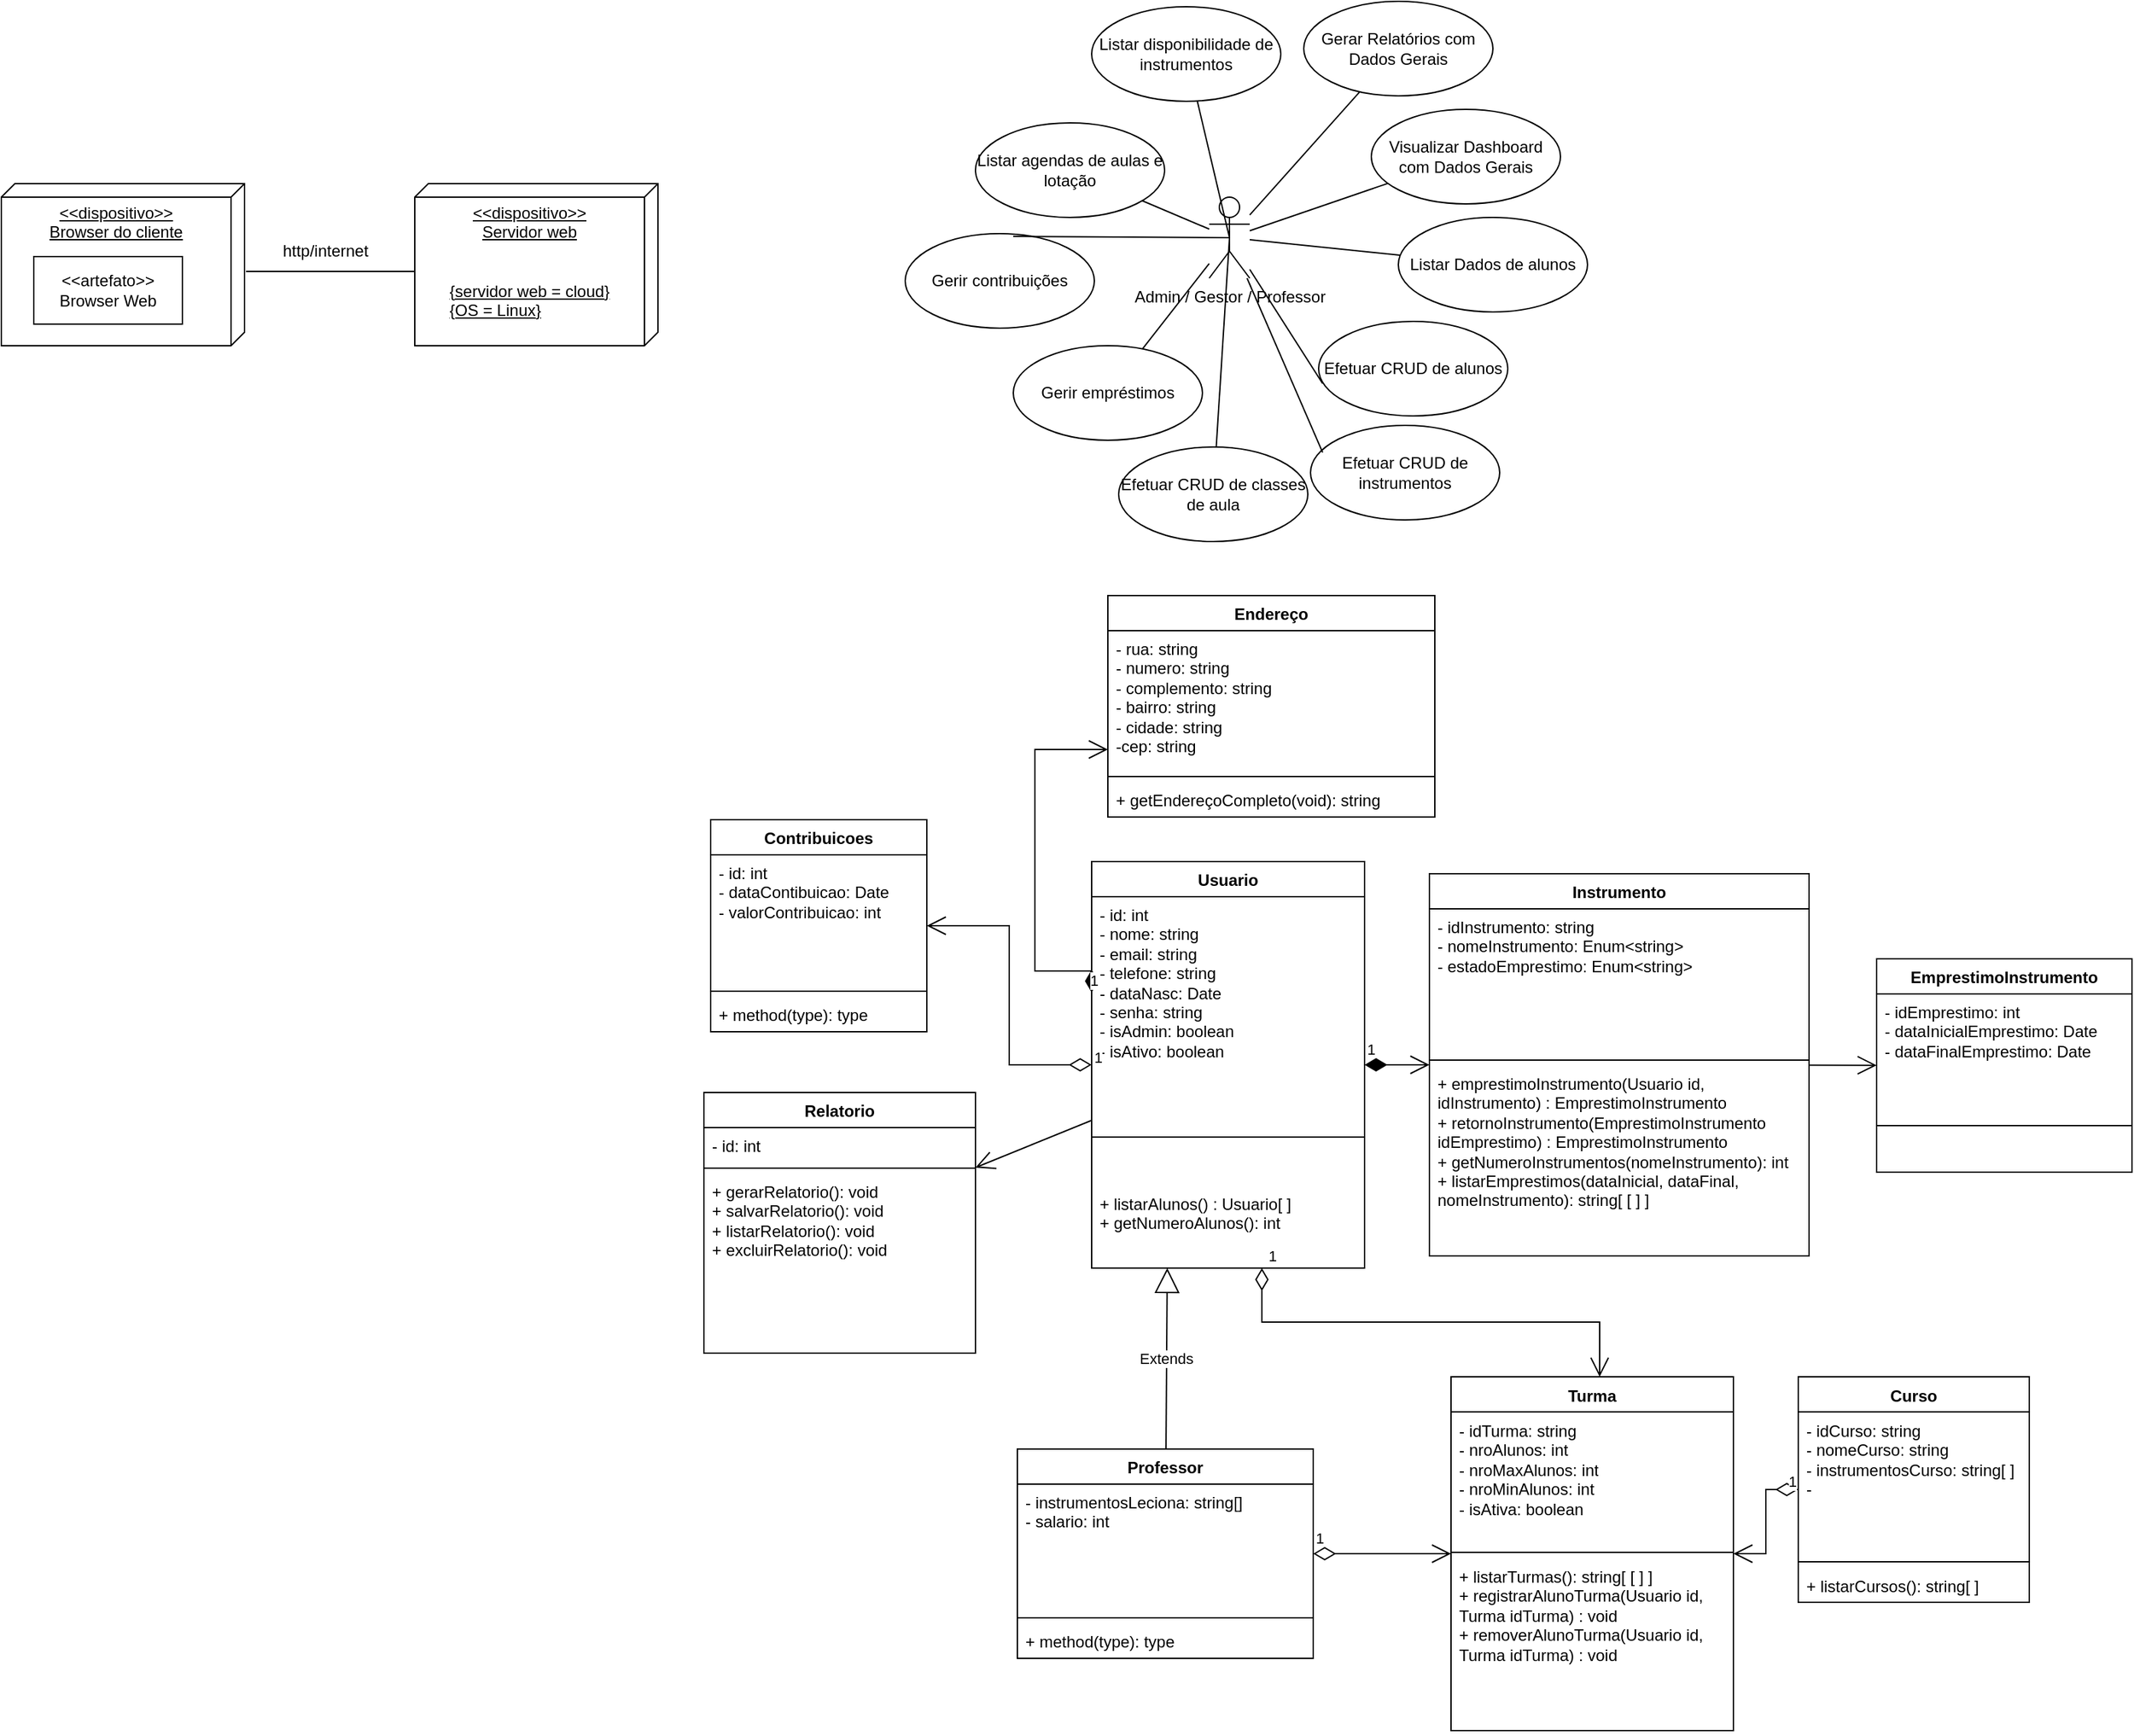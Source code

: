 <mxfile version="21.7.4" type="github">
  <diagram name="Página-1" id="OuaDPxV6vWgWIFLeQTGV">
    <mxGraphModel dx="3125" dy="938" grid="0" gridSize="10" guides="1" tooltips="1" connect="1" arrows="1" fold="1" page="1" pageScale="1" pageWidth="827" pageHeight="1169" math="0" shadow="0">
      <root>
        <mxCell id="0" />
        <mxCell id="1" parent="0" />
        <mxCell id="aUn-TZOy5CU89tunpi1s-1" value="Admin / Gestor / Professor&lt;br&gt;" style="shape=umlActor;verticalLabelPosition=bottom;verticalAlign=top;html=1;outlineConnect=0;" parent="1" vertex="1">
          <mxGeometry x="260" y="245" width="30" height="60" as="geometry" />
        </mxCell>
        <mxCell id="aUn-TZOy5CU89tunpi1s-5" value="Efetuar CRUD de alunos" style="ellipse;whiteSpace=wrap;html=1;" parent="1" vertex="1">
          <mxGeometry x="341" y="337" width="140" height="70" as="geometry" />
        </mxCell>
        <mxCell id="aUn-TZOy5CU89tunpi1s-8" value="" style="endArrow=none;html=1;rounded=0;entryX=0.021;entryY=0.657;entryDx=0;entryDy=0;entryPerimeter=0;" parent="1" source="aUn-TZOy5CU89tunpi1s-1" target="aUn-TZOy5CU89tunpi1s-5" edge="1">
          <mxGeometry width="50" height="50" relative="1" as="geometry">
            <mxPoint x="230" y="450" as="sourcePoint" />
            <mxPoint x="280" y="400" as="targetPoint" />
          </mxGeometry>
        </mxCell>
        <mxCell id="aUn-TZOy5CU89tunpi1s-9" value="Efetuar CRUD de instrumentos" style="ellipse;whiteSpace=wrap;html=1;" parent="1" vertex="1">
          <mxGeometry x="335" y="414" width="140" height="70" as="geometry" />
        </mxCell>
        <mxCell id="aUn-TZOy5CU89tunpi1s-10" value="" style="endArrow=none;html=1;rounded=0;entryX=0.064;entryY=0.286;entryDx=0;entryDy=0;entryPerimeter=0;" parent="1" source="aUn-TZOy5CU89tunpi1s-1" target="aUn-TZOy5CU89tunpi1s-9" edge="1">
          <mxGeometry width="50" height="50" relative="1" as="geometry">
            <mxPoint x="230" y="450" as="sourcePoint" />
            <mxPoint x="280" y="400" as="targetPoint" />
          </mxGeometry>
        </mxCell>
        <mxCell id="aUn-TZOy5CU89tunpi1s-11" value="Gerir empréstimos" style="ellipse;whiteSpace=wrap;html=1;" parent="1" vertex="1">
          <mxGeometry x="115" y="355" width="140" height="70" as="geometry" />
        </mxCell>
        <mxCell id="aUn-TZOy5CU89tunpi1s-13" value="" style="endArrow=none;html=1;rounded=0;" parent="1" source="aUn-TZOy5CU89tunpi1s-11" target="aUn-TZOy5CU89tunpi1s-1" edge="1">
          <mxGeometry width="50" height="50" relative="1" as="geometry">
            <mxPoint x="230" y="450" as="sourcePoint" />
            <mxPoint x="280" y="400" as="targetPoint" />
          </mxGeometry>
        </mxCell>
        <mxCell id="aUn-TZOy5CU89tunpi1s-14" value="Gerir contribuições" style="ellipse;whiteSpace=wrap;html=1;" parent="1" vertex="1">
          <mxGeometry x="35" y="272" width="140" height="70" as="geometry" />
        </mxCell>
        <mxCell id="aUn-TZOy5CU89tunpi1s-15" value="" style="endArrow=none;html=1;rounded=0;entryX=0.5;entryY=0.5;entryDx=0;entryDy=0;entryPerimeter=0;exitX=0.571;exitY=0.029;exitDx=0;exitDy=0;exitPerimeter=0;" parent="1" source="aUn-TZOy5CU89tunpi1s-14" target="aUn-TZOy5CU89tunpi1s-1" edge="1">
          <mxGeometry width="50" height="50" relative="1" as="geometry">
            <mxPoint x="230" y="450" as="sourcePoint" />
            <mxPoint x="280" y="400" as="targetPoint" />
          </mxGeometry>
        </mxCell>
        <mxCell id="aUn-TZOy5CU89tunpi1s-16" value="Listar Dados de alunos" style="ellipse;whiteSpace=wrap;html=1;" parent="1" vertex="1">
          <mxGeometry x="400" y="260" width="140" height="70" as="geometry" />
        </mxCell>
        <mxCell id="aUn-TZOy5CU89tunpi1s-17" value="" style="endArrow=none;html=1;rounded=0;" parent="1" source="aUn-TZOy5CU89tunpi1s-1" target="aUn-TZOy5CU89tunpi1s-16" edge="1">
          <mxGeometry width="50" height="50" relative="1" as="geometry">
            <mxPoint x="230" y="450" as="sourcePoint" />
            <mxPoint x="280" y="400" as="targetPoint" />
          </mxGeometry>
        </mxCell>
        <mxCell id="aUn-TZOy5CU89tunpi1s-18" value="Efetuar CRUD de classes de aula" style="ellipse;whiteSpace=wrap;html=1;" parent="1" vertex="1">
          <mxGeometry x="193" y="430" width="140" height="70" as="geometry" />
        </mxCell>
        <mxCell id="aUn-TZOy5CU89tunpi1s-19" value="" style="endArrow=none;html=1;rounded=0;exitX=0.5;exitY=0.5;exitDx=0;exitDy=0;exitPerimeter=0;" parent="1" source="aUn-TZOy5CU89tunpi1s-1" target="aUn-TZOy5CU89tunpi1s-18" edge="1">
          <mxGeometry width="50" height="50" relative="1" as="geometry">
            <mxPoint x="480" y="630" as="sourcePoint" />
            <mxPoint x="530" y="580" as="targetPoint" />
          </mxGeometry>
        </mxCell>
        <mxCell id="aUn-TZOy5CU89tunpi1s-20" value="Visualizar Dashboard com Dados Gerais" style="ellipse;whiteSpace=wrap;html=1;" parent="1" vertex="1">
          <mxGeometry x="380" y="180" width="140" height="70" as="geometry" />
        </mxCell>
        <mxCell id="aUn-TZOy5CU89tunpi1s-21" value="" style="endArrow=none;html=1;rounded=0;" parent="1" source="aUn-TZOy5CU89tunpi1s-1" target="aUn-TZOy5CU89tunpi1s-20" edge="1">
          <mxGeometry width="50" height="50" relative="1" as="geometry">
            <mxPoint x="270" y="180" as="sourcePoint" />
            <mxPoint x="320" y="130" as="targetPoint" />
          </mxGeometry>
        </mxCell>
        <mxCell id="aUn-TZOy5CU89tunpi1s-22" value="Gerar Relatórios com Dados Gerais" style="ellipse;whiteSpace=wrap;html=1;" parent="1" vertex="1">
          <mxGeometry x="330" y="100" width="140" height="70" as="geometry" />
        </mxCell>
        <mxCell id="aUn-TZOy5CU89tunpi1s-23" value="" style="endArrow=none;html=1;rounded=0;" parent="1" source="aUn-TZOy5CU89tunpi1s-1" target="aUn-TZOy5CU89tunpi1s-22" edge="1">
          <mxGeometry width="50" height="50" relative="1" as="geometry">
            <mxPoint x="250" y="150" as="sourcePoint" />
            <mxPoint x="300" y="100" as="targetPoint" />
          </mxGeometry>
        </mxCell>
        <mxCell id="aUn-TZOy5CU89tunpi1s-24" value="Listar agendas de aulas e lotação" style="ellipse;whiteSpace=wrap;html=1;" parent="1" vertex="1">
          <mxGeometry x="87" y="190" width="140" height="70" as="geometry" />
        </mxCell>
        <mxCell id="aUn-TZOy5CU89tunpi1s-25" value="" style="endArrow=none;html=1;rounded=0;" parent="1" source="aUn-TZOy5CU89tunpi1s-1" target="aUn-TZOy5CU89tunpi1s-24" edge="1">
          <mxGeometry width="50" height="50" relative="1" as="geometry">
            <mxPoint x="150.125" y="180" as="sourcePoint" />
            <mxPoint x="160" y="110" as="targetPoint" />
          </mxGeometry>
        </mxCell>
        <mxCell id="aUn-TZOy5CU89tunpi1s-26" value="Listar disponibilidade de instrumentos" style="ellipse;whiteSpace=wrap;html=1;" parent="1" vertex="1">
          <mxGeometry x="173" y="104" width="140" height="70" as="geometry" />
        </mxCell>
        <mxCell id="aUn-TZOy5CU89tunpi1s-27" value="" style="endArrow=none;html=1;rounded=0;exitX=0.5;exitY=0.5;exitDx=0;exitDy=0;exitPerimeter=0;" parent="1" source="aUn-TZOy5CU89tunpi1s-1" target="aUn-TZOy5CU89tunpi1s-26" edge="1">
          <mxGeometry width="50" height="50" relative="1" as="geometry">
            <mxPoint x="170" y="193.627" as="sourcePoint" />
            <mxPoint x="350" y="130" as="targetPoint" />
          </mxGeometry>
        </mxCell>
        <mxCell id="aUn-TZOy5CU89tunpi1s-32" value="Usuario" style="swimlane;fontStyle=1;align=center;verticalAlign=top;childLayout=stackLayout;horizontal=1;startSize=26;horizontalStack=0;resizeParent=1;resizeParentMax=0;resizeLast=0;collapsible=1;marginBottom=0;whiteSpace=wrap;html=1;" parent="1" vertex="1">
          <mxGeometry x="173" y="737" width="202" height="301" as="geometry" />
        </mxCell>
        <mxCell id="aUn-TZOy5CU89tunpi1s-33" value="- id: int&lt;br&gt;- nome: string&lt;br&gt;- email: string&lt;br&gt;- telefone: string&lt;br&gt;- dataNasc: Date&lt;br&gt;- senha: string&lt;br&gt;- isAdmin: boolean&lt;br&gt;- isAtivo: boolean" style="text;strokeColor=none;fillColor=none;align=left;verticalAlign=top;spacingLeft=4;spacingRight=4;overflow=hidden;rotatable=0;points=[[0,0.5],[1,0.5]];portConstraint=eastwest;whiteSpace=wrap;html=1;" parent="aUn-TZOy5CU89tunpi1s-32" vertex="1">
          <mxGeometry y="26" width="202" height="142" as="geometry" />
        </mxCell>
        <mxCell id="aUn-TZOy5CU89tunpi1s-34" value="" style="line;strokeWidth=1;fillColor=none;align=left;verticalAlign=middle;spacingTop=-1;spacingLeft=3;spacingRight=3;rotatable=0;labelPosition=right;points=[];portConstraint=eastwest;strokeColor=inherit;" parent="aUn-TZOy5CU89tunpi1s-32" vertex="1">
          <mxGeometry y="168" width="202" height="72" as="geometry" />
        </mxCell>
        <mxCell id="aUn-TZOy5CU89tunpi1s-35" value="+ listarAlunos() : Usuario[ ]&lt;br&gt;+ getNumeroAlunos(): int" style="text;strokeColor=none;fillColor=none;align=left;verticalAlign=top;spacingLeft=4;spacingRight=4;overflow=hidden;rotatable=0;points=[[0,0.5],[1,0.5]];portConstraint=eastwest;whiteSpace=wrap;html=1;" parent="aUn-TZOy5CU89tunpi1s-32" vertex="1">
          <mxGeometry y="240" width="202" height="61" as="geometry" />
        </mxCell>
        <mxCell id="aUn-TZOy5CU89tunpi1s-40" value="Endereço" style="swimlane;fontStyle=1;align=center;verticalAlign=top;childLayout=stackLayout;horizontal=1;startSize=26;horizontalStack=0;resizeParent=1;resizeParentMax=0;resizeLast=0;collapsible=1;marginBottom=0;whiteSpace=wrap;html=1;" parent="1" vertex="1">
          <mxGeometry x="185" y="540" width="242" height="164" as="geometry" />
        </mxCell>
        <mxCell id="aUn-TZOy5CU89tunpi1s-41" value="- rua: string&lt;br&gt;- numero: string&lt;br&gt;- complemento: string&lt;br&gt;- bairro: string&lt;br&gt;- cidade: string&lt;br&gt;-cep: string" style="text;strokeColor=none;fillColor=none;align=left;verticalAlign=top;spacingLeft=4;spacingRight=4;overflow=hidden;rotatable=0;points=[[0,0.5],[1,0.5]];portConstraint=eastwest;whiteSpace=wrap;html=1;" parent="aUn-TZOy5CU89tunpi1s-40" vertex="1">
          <mxGeometry y="26" width="242" height="104" as="geometry" />
        </mxCell>
        <mxCell id="aUn-TZOy5CU89tunpi1s-42" value="" style="line;strokeWidth=1;fillColor=none;align=left;verticalAlign=middle;spacingTop=-1;spacingLeft=3;spacingRight=3;rotatable=0;labelPosition=right;points=[];portConstraint=eastwest;strokeColor=inherit;" parent="aUn-TZOy5CU89tunpi1s-40" vertex="1">
          <mxGeometry y="130" width="242" height="8" as="geometry" />
        </mxCell>
        <mxCell id="aUn-TZOy5CU89tunpi1s-43" value="+ getEndereçoCompleto(void): string" style="text;strokeColor=none;fillColor=none;align=left;verticalAlign=top;spacingLeft=4;spacingRight=4;overflow=hidden;rotatable=0;points=[[0,0.5],[1,0.5]];portConstraint=eastwest;whiteSpace=wrap;html=1;" parent="aUn-TZOy5CU89tunpi1s-40" vertex="1">
          <mxGeometry y="138" width="242" height="26" as="geometry" />
        </mxCell>
        <mxCell id="aUn-TZOy5CU89tunpi1s-44" value="Curso" style="swimlane;fontStyle=1;align=center;verticalAlign=top;childLayout=stackLayout;horizontal=1;startSize=26;horizontalStack=0;resizeParent=1;resizeParentMax=0;resizeLast=0;collapsible=1;marginBottom=0;whiteSpace=wrap;html=1;" parent="1" vertex="1">
          <mxGeometry x="696" y="1118.5" width="171" height="167" as="geometry" />
        </mxCell>
        <mxCell id="aUn-TZOy5CU89tunpi1s-45" value="- idCurso: string&lt;br&gt;- nomeCurso: string&lt;br&gt;- instrumentosCurso: string[ ]&lt;br&gt;-&amp;nbsp;" style="text;strokeColor=none;fillColor=none;align=left;verticalAlign=top;spacingLeft=4;spacingRight=4;overflow=hidden;rotatable=0;points=[[0,0.5],[1,0.5]];portConstraint=eastwest;whiteSpace=wrap;html=1;" parent="aUn-TZOy5CU89tunpi1s-44" vertex="1">
          <mxGeometry y="26" width="171" height="107" as="geometry" />
        </mxCell>
        <mxCell id="aUn-TZOy5CU89tunpi1s-46" value="" style="line;strokeWidth=1;fillColor=none;align=left;verticalAlign=middle;spacingTop=-1;spacingLeft=3;spacingRight=3;rotatable=0;labelPosition=right;points=[];portConstraint=eastwest;strokeColor=inherit;" parent="aUn-TZOy5CU89tunpi1s-44" vertex="1">
          <mxGeometry y="133" width="171" height="8" as="geometry" />
        </mxCell>
        <mxCell id="aUn-TZOy5CU89tunpi1s-47" value="+ listarCursos(): string[ ]" style="text;strokeColor=none;fillColor=none;align=left;verticalAlign=top;spacingLeft=4;spacingRight=4;overflow=hidden;rotatable=0;points=[[0,0.5],[1,0.5]];portConstraint=eastwest;whiteSpace=wrap;html=1;" parent="aUn-TZOy5CU89tunpi1s-44" vertex="1">
          <mxGeometry y="141" width="171" height="26" as="geometry" />
        </mxCell>
        <mxCell id="aUn-TZOy5CU89tunpi1s-48" value="Professor" style="swimlane;fontStyle=1;align=center;verticalAlign=top;childLayout=stackLayout;horizontal=1;startSize=26;horizontalStack=0;resizeParent=1;resizeParentMax=0;resizeLast=0;collapsible=1;marginBottom=0;whiteSpace=wrap;html=1;" parent="1" vertex="1">
          <mxGeometry x="118" y="1172" width="219" height="155" as="geometry" />
        </mxCell>
        <mxCell id="aUn-TZOy5CU89tunpi1s-49" value="- instrumentosLeciona: string[]&lt;br&gt;- salario: int" style="text;strokeColor=none;fillColor=none;align=left;verticalAlign=top;spacingLeft=4;spacingRight=4;overflow=hidden;rotatable=0;points=[[0,0.5],[1,0.5]];portConstraint=eastwest;whiteSpace=wrap;html=1;" parent="aUn-TZOy5CU89tunpi1s-48" vertex="1">
          <mxGeometry y="26" width="219" height="95" as="geometry" />
        </mxCell>
        <mxCell id="aUn-TZOy5CU89tunpi1s-50" value="" style="line;strokeWidth=1;fillColor=none;align=left;verticalAlign=middle;spacingTop=-1;spacingLeft=3;spacingRight=3;rotatable=0;labelPosition=right;points=[];portConstraint=eastwest;strokeColor=inherit;" parent="aUn-TZOy5CU89tunpi1s-48" vertex="1">
          <mxGeometry y="121" width="219" height="8" as="geometry" />
        </mxCell>
        <mxCell id="aUn-TZOy5CU89tunpi1s-51" value="+ method(type): type" style="text;strokeColor=none;fillColor=none;align=left;verticalAlign=top;spacingLeft=4;spacingRight=4;overflow=hidden;rotatable=0;points=[[0,0.5],[1,0.5]];portConstraint=eastwest;whiteSpace=wrap;html=1;" parent="aUn-TZOy5CU89tunpi1s-48" vertex="1">
          <mxGeometry y="129" width="219" height="26" as="geometry" />
        </mxCell>
        <mxCell id="aUn-TZOy5CU89tunpi1s-52" value="Instrumento" style="swimlane;fontStyle=1;align=center;verticalAlign=top;childLayout=stackLayout;horizontal=1;startSize=26;horizontalStack=0;resizeParent=1;resizeParentMax=0;resizeLast=0;collapsible=1;marginBottom=0;whiteSpace=wrap;html=1;" parent="1" vertex="1">
          <mxGeometry x="423" y="746" width="281" height="283" as="geometry" />
        </mxCell>
        <mxCell id="aUn-TZOy5CU89tunpi1s-53" value="- idInstrumento: string&lt;br&gt;- nomeInstrumento: Enum&amp;lt;string&amp;gt;&lt;br&gt;- estadoEmprestimo: Enum&amp;lt;string&amp;gt;" style="text;strokeColor=none;fillColor=none;align=left;verticalAlign=top;spacingLeft=4;spacingRight=4;overflow=hidden;rotatable=0;points=[[0,0.5],[1,0.5]];portConstraint=eastwest;whiteSpace=wrap;html=1;" parent="aUn-TZOy5CU89tunpi1s-52" vertex="1">
          <mxGeometry y="26" width="281" height="108" as="geometry" />
        </mxCell>
        <mxCell id="aUn-TZOy5CU89tunpi1s-54" value="" style="line;strokeWidth=1;fillColor=none;align=left;verticalAlign=middle;spacingTop=-1;spacingLeft=3;spacingRight=3;rotatable=0;labelPosition=right;points=[];portConstraint=eastwest;strokeColor=inherit;" parent="aUn-TZOy5CU89tunpi1s-52" vertex="1">
          <mxGeometry y="134" width="281" height="8" as="geometry" />
        </mxCell>
        <mxCell id="aUn-TZOy5CU89tunpi1s-55" value="+ emprestimoInstrumento(Usuario id, idInstrumento) : EmprestimoInstrumento&lt;br&gt;+ retornoInstrumento(EmprestimoInstrumento idEmprestimo) : EmprestimoInstrumento&lt;br&gt;+ getNumeroInstrumentos(nomeInstrumento): int&lt;br&gt;+ listarEmprestimos(dataInicial, dataFinal, nomeInstrumento): string[ [ ] ]" style="text;strokeColor=none;fillColor=none;align=left;verticalAlign=top;spacingLeft=4;spacingRight=4;overflow=hidden;rotatable=0;points=[[0,0.5],[1,0.5]];portConstraint=eastwest;whiteSpace=wrap;html=1;" parent="aUn-TZOy5CU89tunpi1s-52" vertex="1">
          <mxGeometry y="142" width="281" height="141" as="geometry" />
        </mxCell>
        <mxCell id="aUn-TZOy5CU89tunpi1s-56" value="Turma" style="swimlane;fontStyle=1;align=center;verticalAlign=top;childLayout=stackLayout;horizontal=1;startSize=26;horizontalStack=0;resizeParent=1;resizeParentMax=0;resizeLast=0;collapsible=1;marginBottom=0;whiteSpace=wrap;html=1;" parent="1" vertex="1">
          <mxGeometry x="439" y="1118.5" width="209" height="262" as="geometry" />
        </mxCell>
        <mxCell id="aUn-TZOy5CU89tunpi1s-57" value="- idTurma: string&lt;br&gt;- nroAlunos: int&lt;br&gt;- nroMaxAlunos: int&lt;br&gt;- nroMinAlunos: int&lt;br&gt;- isAtiva: boolean" style="text;strokeColor=none;fillColor=none;align=left;verticalAlign=top;spacingLeft=4;spacingRight=4;overflow=hidden;rotatable=0;points=[[0,0.5],[1,0.5]];portConstraint=eastwest;whiteSpace=wrap;html=1;" parent="aUn-TZOy5CU89tunpi1s-56" vertex="1">
          <mxGeometry y="26" width="209" height="100" as="geometry" />
        </mxCell>
        <mxCell id="aUn-TZOy5CU89tunpi1s-58" value="" style="line;strokeWidth=1;fillColor=none;align=left;verticalAlign=middle;spacingTop=-1;spacingLeft=3;spacingRight=3;rotatable=0;labelPosition=right;points=[];portConstraint=eastwest;strokeColor=inherit;" parent="aUn-TZOy5CU89tunpi1s-56" vertex="1">
          <mxGeometry y="126" width="209" height="8" as="geometry" />
        </mxCell>
        <mxCell id="aUn-TZOy5CU89tunpi1s-59" value="+ listarTurmas(): string[ [ ] ]&lt;br&gt;+ registrarAlunoTurma(Usuario id, Turma idTurma) : void&lt;br&gt;+ removerAlunoTurma(Usuario id, Turma idTurma) : void" style="text;strokeColor=none;fillColor=none;align=left;verticalAlign=top;spacingLeft=4;spacingRight=4;overflow=hidden;rotatable=0;points=[[0,0.5],[1,0.5]];portConstraint=eastwest;whiteSpace=wrap;html=1;" parent="aUn-TZOy5CU89tunpi1s-56" vertex="1">
          <mxGeometry y="134" width="209" height="128" as="geometry" />
        </mxCell>
        <mxCell id="aUn-TZOy5CU89tunpi1s-64" value="Extends" style="endArrow=block;endSize=16;endFill=0;html=1;rounded=0;entryX=0.277;entryY=1;entryDx=0;entryDy=0;entryPerimeter=0;" parent="1" source="aUn-TZOy5CU89tunpi1s-48" target="aUn-TZOy5CU89tunpi1s-35" edge="1">
          <mxGeometry width="160" relative="1" as="geometry">
            <mxPoint x="394" y="1074" as="sourcePoint" />
            <mxPoint x="554" y="1074" as="targetPoint" />
          </mxGeometry>
        </mxCell>
        <mxCell id="aUn-TZOy5CU89tunpi1s-67" value="1" style="endArrow=open;html=1;endSize=12;startArrow=diamondThin;startSize=14;startFill=0;edgeStyle=orthogonalEdgeStyle;align=right;verticalAlign=bottom;rounded=0;horizontal=1;" parent="1" source="aUn-TZOy5CU89tunpi1s-44" target="aUn-TZOy5CU89tunpi1s-56" edge="1">
          <mxGeometry x="-1" y="3" relative="1" as="geometry">
            <mxPoint x="394" y="1074" as="sourcePoint" />
            <mxPoint x="554" y="1074" as="targetPoint" />
          </mxGeometry>
        </mxCell>
        <mxCell id="aUn-TZOy5CU89tunpi1s-68" value="1" style="endArrow=open;html=1;endSize=12;startArrow=diamondThin;startSize=14;startFill=0;edgeStyle=orthogonalEdgeStyle;align=left;verticalAlign=bottom;rounded=0;" parent="1" source="aUn-TZOy5CU89tunpi1s-48" target="aUn-TZOy5CU89tunpi1s-56" edge="1">
          <mxGeometry x="-1" y="3" relative="1" as="geometry">
            <mxPoint x="394" y="1074" as="sourcePoint" />
            <mxPoint x="554" y="1074" as="targetPoint" />
          </mxGeometry>
        </mxCell>
        <mxCell id="aUn-TZOy5CU89tunpi1s-70" value="1" style="endArrow=open;html=1;endSize=12;startArrow=diamondThin;startSize=14;startFill=0;edgeStyle=orthogonalEdgeStyle;align=left;verticalAlign=bottom;rounded=0;" parent="1" source="aUn-TZOy5CU89tunpi1s-32" target="aUn-TZOy5CU89tunpi1s-56" edge="1">
          <mxGeometry x="-1" y="3" relative="1" as="geometry">
            <mxPoint x="394" y="1074" as="sourcePoint" />
            <mxPoint x="554" y="1074" as="targetPoint" />
            <Array as="points">
              <mxPoint x="299" y="1078" />
              <mxPoint x="549" y="1078" />
            </Array>
          </mxGeometry>
        </mxCell>
        <mxCell id="aUn-TZOy5CU89tunpi1s-71" value="EmprestimoInstrumento" style="swimlane;fontStyle=1;align=center;verticalAlign=top;childLayout=stackLayout;horizontal=1;startSize=26;horizontalStack=0;resizeParent=1;resizeParentMax=0;resizeLast=0;collapsible=1;marginBottom=0;whiteSpace=wrap;html=1;" parent="1" vertex="1">
          <mxGeometry x="754" y="809" width="189" height="158" as="geometry" />
        </mxCell>
        <mxCell id="aUn-TZOy5CU89tunpi1s-72" value="- idEmprestimo: int&lt;br&gt;- dataInicialEmprestimo: Date&lt;br&gt;- dataFinalEmprestimo: Date" style="text;strokeColor=none;fillColor=none;align=left;verticalAlign=top;spacingLeft=4;spacingRight=4;overflow=hidden;rotatable=0;points=[[0,0.5],[1,0.5]];portConstraint=eastwest;whiteSpace=wrap;html=1;" parent="aUn-TZOy5CU89tunpi1s-71" vertex="1">
          <mxGeometry y="26" width="189" height="63" as="geometry" />
        </mxCell>
        <mxCell id="aUn-TZOy5CU89tunpi1s-73" value="" style="line;strokeWidth=1;fillColor=none;align=left;verticalAlign=middle;spacingTop=-1;spacingLeft=3;spacingRight=3;rotatable=0;labelPosition=right;points=[];portConstraint=eastwest;strokeColor=inherit;" parent="aUn-TZOy5CU89tunpi1s-71" vertex="1">
          <mxGeometry y="89" width="189" height="69" as="geometry" />
        </mxCell>
        <mxCell id="aUn-TZOy5CU89tunpi1s-75" value="1" style="endArrow=open;html=1;endSize=12;startArrow=diamondThin;startSize=14;startFill=1;edgeStyle=orthogonalEdgeStyle;align=left;verticalAlign=bottom;rounded=0;" parent="1" source="aUn-TZOy5CU89tunpi1s-32" target="aUn-TZOy5CU89tunpi1s-52" edge="1">
          <mxGeometry x="-1" y="3" relative="1" as="geometry">
            <mxPoint x="394" y="1074" as="sourcePoint" />
            <mxPoint x="554" y="1074" as="targetPoint" />
          </mxGeometry>
        </mxCell>
        <mxCell id="aUn-TZOy5CU89tunpi1s-78" value="" style="endArrow=open;endFill=1;endSize=12;html=1;rounded=0;" parent="1" source="aUn-TZOy5CU89tunpi1s-52" target="aUn-TZOy5CU89tunpi1s-71" edge="1">
          <mxGeometry width="160" relative="1" as="geometry">
            <mxPoint x="772" y="1004" as="sourcePoint" />
            <mxPoint x="932" y="1004" as="targetPoint" />
          </mxGeometry>
        </mxCell>
        <mxCell id="aUn-TZOy5CU89tunpi1s-79" value="1" style="endArrow=open;html=1;endSize=12;startArrow=diamondThin;startSize=14;startFill=1;edgeStyle=orthogonalEdgeStyle;align=left;verticalAlign=bottom;rounded=0;exitX=0;exitY=0.5;exitDx=0;exitDy=0;" parent="1" source="aUn-TZOy5CU89tunpi1s-33" target="aUn-TZOy5CU89tunpi1s-40" edge="1">
          <mxGeometry x="-1" y="3" relative="1" as="geometry">
            <mxPoint x="394" y="1074" as="sourcePoint" />
            <mxPoint x="554" y="1074" as="targetPoint" />
            <Array as="points">
              <mxPoint x="173" y="818" />
              <mxPoint x="131" y="818" />
              <mxPoint x="131" y="654" />
            </Array>
          </mxGeometry>
        </mxCell>
        <mxCell id="aUn-TZOy5CU89tunpi1s-85" value="Relatorio" style="swimlane;fontStyle=1;align=center;verticalAlign=top;childLayout=stackLayout;horizontal=1;startSize=26;horizontalStack=0;resizeParent=1;resizeParentMax=0;resizeLast=0;collapsible=1;marginBottom=0;whiteSpace=wrap;html=1;" parent="1" vertex="1">
          <mxGeometry x="-114" y="908" width="201" height="193" as="geometry" />
        </mxCell>
        <mxCell id="aUn-TZOy5CU89tunpi1s-86" value="- id: int" style="text;strokeColor=none;fillColor=none;align=left;verticalAlign=top;spacingLeft=4;spacingRight=4;overflow=hidden;rotatable=0;points=[[0,0.5],[1,0.5]];portConstraint=eastwest;whiteSpace=wrap;html=1;" parent="aUn-TZOy5CU89tunpi1s-85" vertex="1">
          <mxGeometry y="26" width="201" height="26" as="geometry" />
        </mxCell>
        <mxCell id="aUn-TZOy5CU89tunpi1s-87" value="" style="line;strokeWidth=1;fillColor=none;align=left;verticalAlign=middle;spacingTop=-1;spacingLeft=3;spacingRight=3;rotatable=0;labelPosition=right;points=[];portConstraint=eastwest;strokeColor=inherit;" parent="aUn-TZOy5CU89tunpi1s-85" vertex="1">
          <mxGeometry y="52" width="201" height="8" as="geometry" />
        </mxCell>
        <mxCell id="aUn-TZOy5CU89tunpi1s-88" value="+ gerarRelatorio(): void&lt;br&gt;+ salvarRelatorio(): void&lt;br&gt;+ listarRelatorio(): void&lt;br&gt;+ excluirRelatorio(): void" style="text;strokeColor=none;fillColor=none;align=left;verticalAlign=top;spacingLeft=4;spacingRight=4;overflow=hidden;rotatable=0;points=[[0,0.5],[1,0.5]];portConstraint=eastwest;whiteSpace=wrap;html=1;" parent="aUn-TZOy5CU89tunpi1s-85" vertex="1">
          <mxGeometry y="60" width="201" height="133" as="geometry" />
        </mxCell>
        <mxCell id="aUn-TZOy5CU89tunpi1s-93" value="Contribuicoes" style="swimlane;fontStyle=1;align=center;verticalAlign=top;childLayout=stackLayout;horizontal=1;startSize=26;horizontalStack=0;resizeParent=1;resizeParentMax=0;resizeLast=0;collapsible=1;marginBottom=0;whiteSpace=wrap;html=1;" parent="1" vertex="1">
          <mxGeometry x="-109" y="706" width="160" height="157" as="geometry" />
        </mxCell>
        <mxCell id="aUn-TZOy5CU89tunpi1s-94" value="- id: int&lt;br&gt;- dataContibuicao: Date&lt;br&gt;- valorContribuicao: int" style="text;strokeColor=none;fillColor=none;align=left;verticalAlign=top;spacingLeft=4;spacingRight=4;overflow=hidden;rotatable=0;points=[[0,0.5],[1,0.5]];portConstraint=eastwest;whiteSpace=wrap;html=1;" parent="aUn-TZOy5CU89tunpi1s-93" vertex="1">
          <mxGeometry y="26" width="160" height="97" as="geometry" />
        </mxCell>
        <mxCell id="aUn-TZOy5CU89tunpi1s-95" value="" style="line;strokeWidth=1;fillColor=none;align=left;verticalAlign=middle;spacingTop=-1;spacingLeft=3;spacingRight=3;rotatable=0;labelPosition=right;points=[];portConstraint=eastwest;strokeColor=inherit;" parent="aUn-TZOy5CU89tunpi1s-93" vertex="1">
          <mxGeometry y="123" width="160" height="8" as="geometry" />
        </mxCell>
        <mxCell id="aUn-TZOy5CU89tunpi1s-96" value="+ method(type): type" style="text;strokeColor=none;fillColor=none;align=left;verticalAlign=top;spacingLeft=4;spacingRight=4;overflow=hidden;rotatable=0;points=[[0,0.5],[1,0.5]];portConstraint=eastwest;whiteSpace=wrap;html=1;" parent="aUn-TZOy5CU89tunpi1s-93" vertex="1">
          <mxGeometry y="131" width="160" height="26" as="geometry" />
        </mxCell>
        <mxCell id="aUn-TZOy5CU89tunpi1s-97" value="1" style="endArrow=open;html=1;endSize=12;startArrow=diamondThin;startSize=14;startFill=0;edgeStyle=orthogonalEdgeStyle;align=left;verticalAlign=bottom;rounded=0;" parent="1" source="aUn-TZOy5CU89tunpi1s-32" target="aUn-TZOy5CU89tunpi1s-93" edge="1">
          <mxGeometry x="-1" y="3" relative="1" as="geometry">
            <mxPoint x="329" y="928" as="sourcePoint" />
            <mxPoint x="489" y="928" as="targetPoint" />
          </mxGeometry>
        </mxCell>
        <mxCell id="aUn-TZOy5CU89tunpi1s-98" value="" style="endArrow=open;endFill=1;endSize=12;html=1;rounded=0;" parent="1" source="aUn-TZOy5CU89tunpi1s-32" target="aUn-TZOy5CU89tunpi1s-85" edge="1">
          <mxGeometry width="160" relative="1" as="geometry">
            <mxPoint x="329" y="928" as="sourcePoint" />
            <mxPoint x="489" y="928" as="targetPoint" />
          </mxGeometry>
        </mxCell>
        <mxCell id="Tblm0iQjoKCew46TgZgH-1" value="&amp;lt;&amp;lt;dispositivo&amp;gt;&amp;gt;&lt;br&gt;Browser do cliente" style="verticalAlign=top;align=center;spacingTop=8;spacingLeft=2;spacingRight=12;shape=cube;size=10;direction=south;fontStyle=4;html=1;whiteSpace=wrap;" parent="1" vertex="1">
          <mxGeometry x="-634" y="235" width="180" height="120" as="geometry" />
        </mxCell>
        <mxCell id="Tblm0iQjoKCew46TgZgH-2" value="&amp;lt;&amp;lt;artefato&amp;gt;&amp;gt;&lt;br&gt;Browser Web" style="html=1;whiteSpace=wrap;align=center;" parent="1" vertex="1">
          <mxGeometry x="-610" y="289" width="110" height="50" as="geometry" />
        </mxCell>
        <mxCell id="Tblm0iQjoKCew46TgZgH-3" value="&amp;lt;&amp;lt;dispositivo&amp;gt;&amp;gt;&lt;br&gt;Servidor web&lt;br&gt;&lt;br&gt;&lt;br&gt;&lt;div style=&quot;text-align: left;&quot;&gt;{servidor web = cloud&lt;span style=&quot;background-color: initial;&quot;&gt;}&lt;/span&gt;&lt;/div&gt;&lt;div style=&quot;text-align: left;&quot;&gt;&lt;span style=&quot;background-color: initial;&quot;&gt;{OS = Linux}&lt;/span&gt;&lt;/div&gt;" style="verticalAlign=top;align=center;spacingTop=8;spacingLeft=2;spacingRight=12;shape=cube;size=10;direction=south;fontStyle=4;html=1;whiteSpace=wrap;" parent="1" vertex="1">
          <mxGeometry x="-328" y="235" width="180" height="120" as="geometry" />
        </mxCell>
        <mxCell id="Tblm0iQjoKCew46TgZgH-6" value="" style="endArrow=none;html=1;rounded=0;entryX=0;entryY=0;entryDx=65;entryDy=180;entryPerimeter=0;exitX=0.542;exitY=-0.006;exitDx=0;exitDy=0;exitPerimeter=0;" parent="1" source="Tblm0iQjoKCew46TgZgH-1" target="Tblm0iQjoKCew46TgZgH-3" edge="1">
          <mxGeometry width="50" height="50" relative="1" as="geometry">
            <mxPoint x="-124" y="450" as="sourcePoint" />
            <mxPoint x="-74" y="400" as="targetPoint" />
          </mxGeometry>
        </mxCell>
        <mxCell id="Tblm0iQjoKCew46TgZgH-7" value="http/internet" style="text;html=1;strokeColor=none;fillColor=none;align=center;verticalAlign=middle;whiteSpace=wrap;rounded=0;" parent="1" vertex="1">
          <mxGeometry x="-424" y="270" width="60" height="30" as="geometry" />
        </mxCell>
      </root>
    </mxGraphModel>
  </diagram>
</mxfile>
